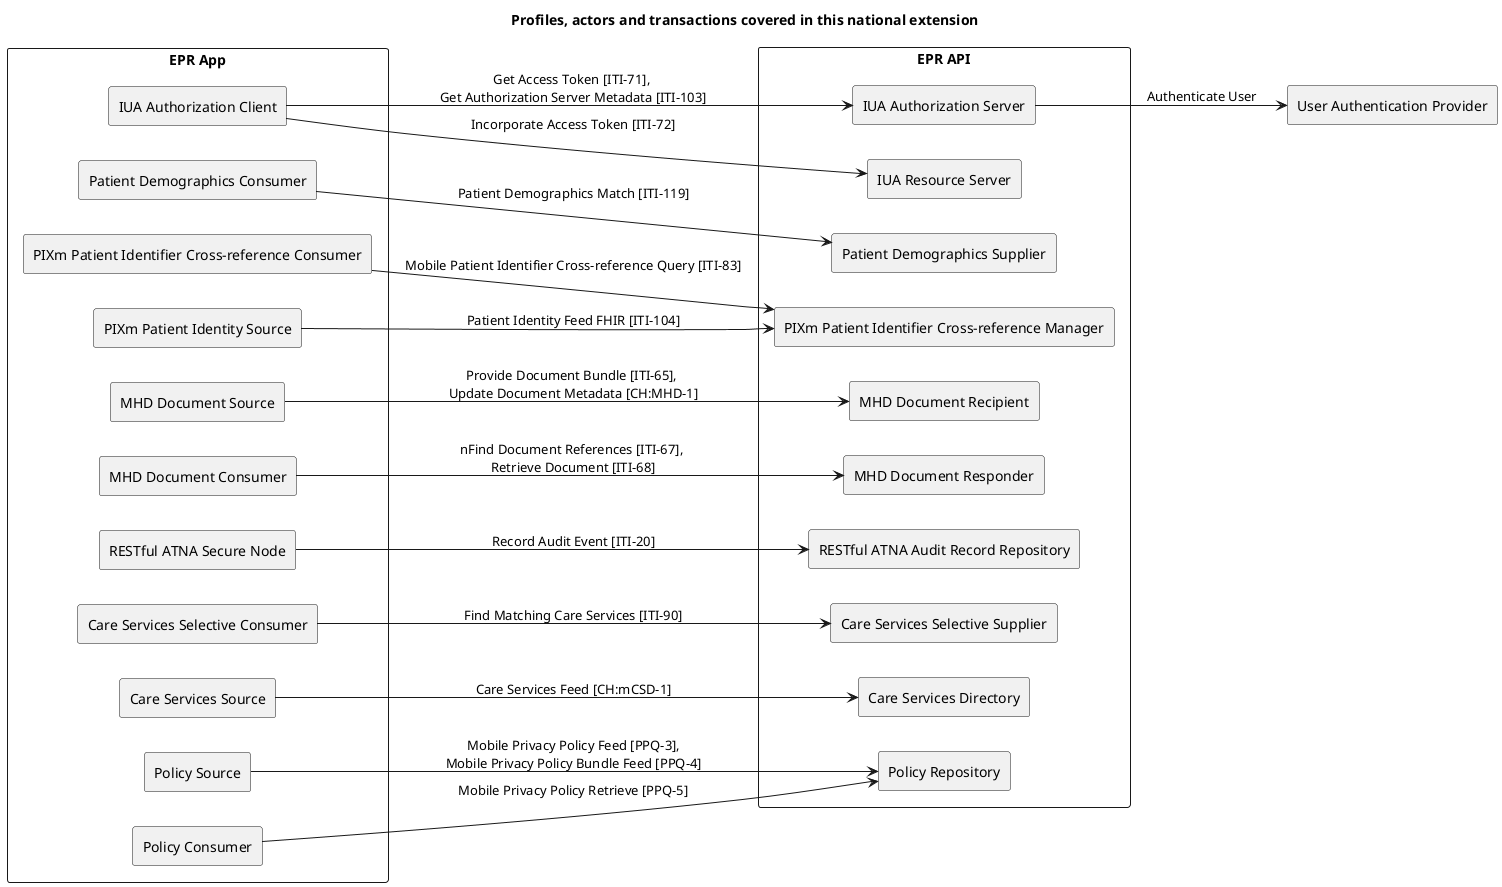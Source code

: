 @startuml

title **Profiles, actors and transactions covered in this national extension**

skinparam componentStyle rectangle
skinparam svgDimensionStyle false

left to right direction

component "EPR App" {
  [IUA Authorization Client] as IUAClient

  [Patient Demographics Consumer] as PDQmConsumer

  [PIXm Patient Identifier Cross-reference Consumer] as PIXmConsumer
  [PIXm Patient Identity Source] as PIXmSource

  [MHD Document Source] as MHDSource
  [MHD Document Consumer] as MHDConsumer

  [RESTful ATNA Secure Node] as ATNANode

  [Care Services Selective Consumer] as mCSDSelectiveConsumer
  [Care Services Source] as mCSDSelectiveSource

  [Policy Source] as PPQmPolicySource
  [Policy Consumer] as PPQmPolicyConsumer
}

component "EPR API" {
  [IUA Authorization Server] as IUAAuthServer
  IUAClient -> IUAAuthServer : Get Access Token [ITI-71], \nGet Authorization Server Metadata [ITI-103]
  [IUA Resource Server] as IUAResourceServer
  IUAClient --> IUAResourceServer : Incorporate Access Token [ITI-72]

  [Patient Demographics Supplier] as PDQmSupplier
  PDQmConsumer --> PDQmSupplier : Patient Demographics Match [ITI-119]

  [PIXm Patient Identifier Cross-reference Manager] as PIXmManager
  PIXmConsumer --> PIXmManager : Mobile Patient Identifier Cross-reference Query [ITI-83]
  PIXmSource --> PIXmManager : Patient Identity Feed FHIR [ITI-104]

  [MHD Document Recipient] as MHDRecipient
  MHDSource --> MHDRecipient : Provide Document Bundle [ITI-65], \nUpdate Document Metadata [CH:MHD-1]

  [MHD Document Responder] as MHDResponder
  MHDConsumer --> MHDResponder : nFind Document References [ITI-67], \nRetrieve Document [ITI-68] 

  [RESTful ATNA Audit Record Repository] as ATNARepository
  ATNANode --> ATNARepository : Record Audit Event [ITI-20]

  [Care Services Selective Supplier] as mCSDSelectiveSupplier
  mCSDSelectiveConsumer --> mCSDSelectiveSupplier : Find Matching Care Services [ITI-90]
  [Care Services Directory] as mCSDSelectiveDirectory
  mCSDSelectiveSource --> mCSDSelectiveDirectory : Care Services Feed [CH:mCSD-1]

  [Policy Repository] as PPQmPolicyRepository
  PPQmPolicySource --> PPQmPolicyRepository : Mobile Privacy Policy Feed [PPQ-3],\nMobile Privacy Policy Bundle Feed [PPQ-4]
  PPQmPolicyConsumer --> PPQmPolicyRepository : Mobile Privacy Policy Retrieve [PPQ-5]
}

[User Authentication Provider] as UAProvider
IUAAuthServer --> UAProvider : Authenticate User

@enduml
